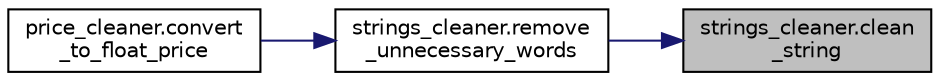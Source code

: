 digraph "strings_cleaner.clean_string"
{
 // LATEX_PDF_SIZE
  edge [fontname="Helvetica",fontsize="10",labelfontname="Helvetica",labelfontsize="10"];
  node [fontname="Helvetica",fontsize="10",shape=record];
  rankdir="RL";
  Node1 [label="strings_cleaner.clean\l_string",height=0.2,width=0.4,color="black", fillcolor="grey75", style="filled", fontcolor="black",tooltip=" "];
  Node1 -> Node2 [dir="back",color="midnightblue",fontsize="10",style="solid",fontname="Helvetica"];
  Node2 [label="strings_cleaner.remove\l_unnecessary_words",height=0.2,width=0.4,color="black", fillcolor="white", style="filled",URL="$d6/da1/namespacestrings__cleaner_af8ac5a31a7c692db8a59b731f70fedfc.html#af8ac5a31a7c692db8a59b731f70fedfc",tooltip=" "];
  Node2 -> Node3 [dir="back",color="midnightblue",fontsize="10",style="solid",fontname="Helvetica"];
  Node3 [label="price_cleaner.convert\l_to_float_price",height=0.2,width=0.4,color="black", fillcolor="white", style="filled",URL="$d9/d48/namespaceprice__cleaner_a2b93392caa195b20efc1eba71ee5e4b7.html#a2b93392caa195b20efc1eba71ee5e4b7",tooltip=" "];
}
